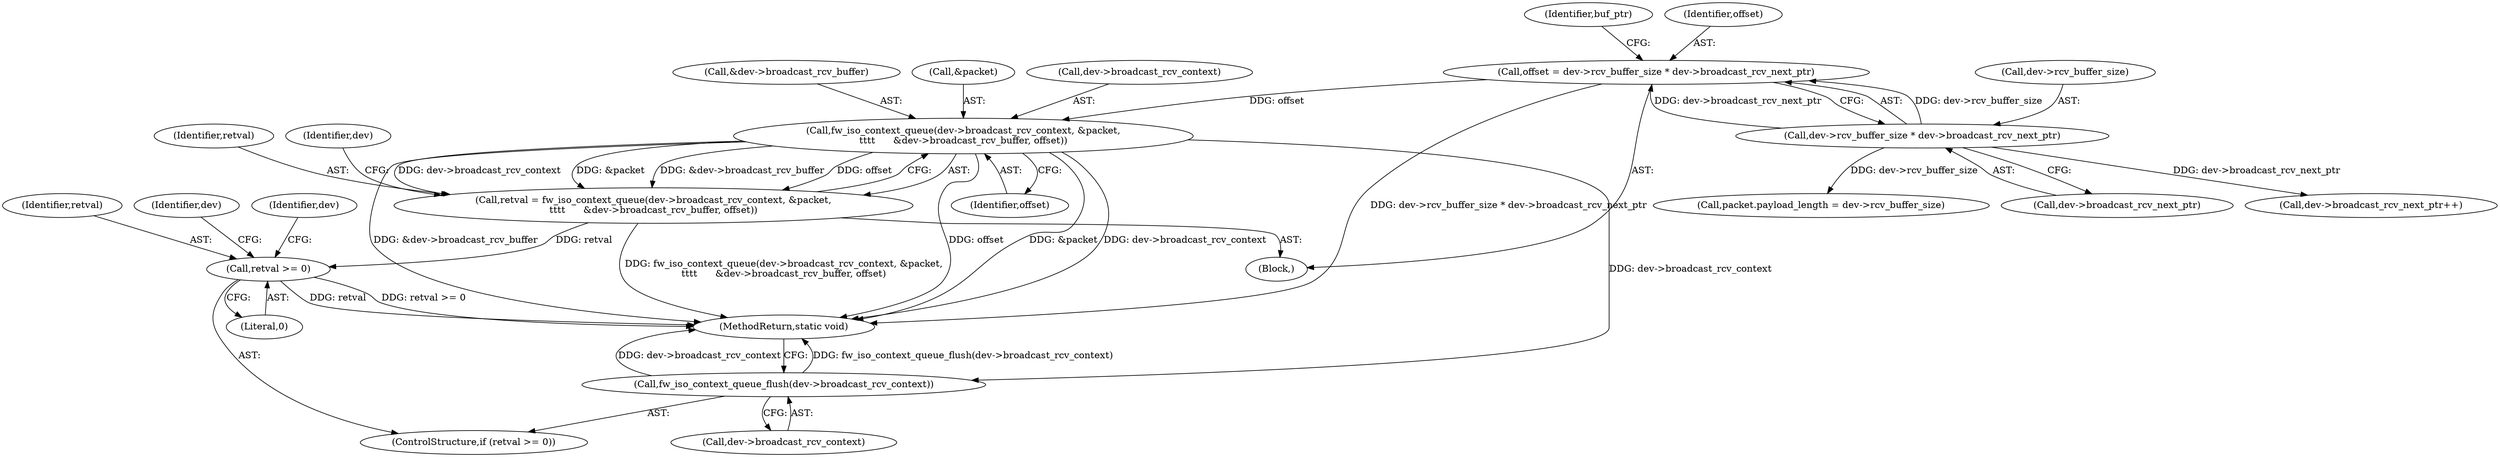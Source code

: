 digraph "0_linux_667121ace9dbafb368618dbabcf07901c962ddac_0@pointer" {
"1000265" [label="(Call,fw_iso_context_queue(dev->broadcast_rcv_context, &packet,\n\t\t\t\t      &dev->broadcast_rcv_buffer, offset))"];
"1000134" [label="(Call,offset = dev->rcv_buffer_size * dev->broadcast_rcv_next_ptr)"];
"1000136" [label="(Call,dev->rcv_buffer_size * dev->broadcast_rcv_next_ptr)"];
"1000263" [label="(Call,retval = fw_iso_context_queue(dev->broadcast_rcv_context, &packet,\n\t\t\t\t      &dev->broadcast_rcv_buffer, offset))"];
"1000283" [label="(Call,retval >= 0)"];
"1000286" [label="(Call,fw_iso_context_queue_flush(dev->broadcast_rcv_context))"];
"1000263" [label="(Call,retval = fw_iso_context_queue(dev->broadcast_rcv_context, &packet,\n\t\t\t\t      &dev->broadcast_rcv_buffer, offset))"];
"1000136" [label="(Call,dev->rcv_buffer_size * dev->broadcast_rcv_next_ptr)"];
"1000137" [label="(Call,dev->rcv_buffer_size)"];
"1000295" [label="(Identifier,dev)"];
"1000271" [label="(Call,&dev->broadcast_rcv_buffer)"];
"1000282" [label="(ControlStructure,if (retval >= 0))"];
"1000265" [label="(Call,fw_iso_context_queue(dev->broadcast_rcv_context, &packet,\n\t\t\t\t      &dev->broadcast_rcv_buffer, offset))"];
"1000269" [label="(Call,&packet)"];
"1000275" [label="(Identifier,offset)"];
"1000264" [label="(Identifier,retval)"];
"1000149" [label="(Call,dev->broadcast_rcv_next_ptr++)"];
"1000279" [label="(Identifier,dev)"];
"1000287" [label="(Call,dev->broadcast_rcv_context)"];
"1000299" [label="(MethodReturn,static void)"];
"1000286" [label="(Call,fw_iso_context_queue_flush(dev->broadcast_rcv_context))"];
"1000225" [label="(Call,packet.payload_length = dev->rcv_buffer_size)"];
"1000283" [label="(Call,retval >= 0)"];
"1000288" [label="(Identifier,dev)"];
"1000144" [label="(Identifier,buf_ptr)"];
"1000284" [label="(Identifier,retval)"];
"1000134" [label="(Call,offset = dev->rcv_buffer_size * dev->broadcast_rcv_next_ptr)"];
"1000135" [label="(Identifier,offset)"];
"1000106" [label="(Block,)"];
"1000140" [label="(Call,dev->broadcast_rcv_next_ptr)"];
"1000285" [label="(Literal,0)"];
"1000266" [label="(Call,dev->broadcast_rcv_context)"];
"1000265" -> "1000263"  [label="AST: "];
"1000265" -> "1000275"  [label="CFG: "];
"1000266" -> "1000265"  [label="AST: "];
"1000269" -> "1000265"  [label="AST: "];
"1000271" -> "1000265"  [label="AST: "];
"1000275" -> "1000265"  [label="AST: "];
"1000263" -> "1000265"  [label="CFG: "];
"1000265" -> "1000299"  [label="DDG: offset"];
"1000265" -> "1000299"  [label="DDG: &packet"];
"1000265" -> "1000299"  [label="DDG: dev->broadcast_rcv_context"];
"1000265" -> "1000299"  [label="DDG: &dev->broadcast_rcv_buffer"];
"1000265" -> "1000263"  [label="DDG: dev->broadcast_rcv_context"];
"1000265" -> "1000263"  [label="DDG: &packet"];
"1000265" -> "1000263"  [label="DDG: &dev->broadcast_rcv_buffer"];
"1000265" -> "1000263"  [label="DDG: offset"];
"1000134" -> "1000265"  [label="DDG: offset"];
"1000265" -> "1000286"  [label="DDG: dev->broadcast_rcv_context"];
"1000134" -> "1000106"  [label="AST: "];
"1000134" -> "1000136"  [label="CFG: "];
"1000135" -> "1000134"  [label="AST: "];
"1000136" -> "1000134"  [label="AST: "];
"1000144" -> "1000134"  [label="CFG: "];
"1000134" -> "1000299"  [label="DDG: dev->rcv_buffer_size * dev->broadcast_rcv_next_ptr"];
"1000136" -> "1000134"  [label="DDG: dev->rcv_buffer_size"];
"1000136" -> "1000134"  [label="DDG: dev->broadcast_rcv_next_ptr"];
"1000136" -> "1000140"  [label="CFG: "];
"1000137" -> "1000136"  [label="AST: "];
"1000140" -> "1000136"  [label="AST: "];
"1000136" -> "1000149"  [label="DDG: dev->broadcast_rcv_next_ptr"];
"1000136" -> "1000225"  [label="DDG: dev->rcv_buffer_size"];
"1000263" -> "1000106"  [label="AST: "];
"1000264" -> "1000263"  [label="AST: "];
"1000279" -> "1000263"  [label="CFG: "];
"1000263" -> "1000299"  [label="DDG: fw_iso_context_queue(dev->broadcast_rcv_context, &packet,\n\t\t\t\t      &dev->broadcast_rcv_buffer, offset)"];
"1000263" -> "1000283"  [label="DDG: retval"];
"1000283" -> "1000282"  [label="AST: "];
"1000283" -> "1000285"  [label="CFG: "];
"1000284" -> "1000283"  [label="AST: "];
"1000285" -> "1000283"  [label="AST: "];
"1000288" -> "1000283"  [label="CFG: "];
"1000295" -> "1000283"  [label="CFG: "];
"1000283" -> "1000299"  [label="DDG: retval"];
"1000283" -> "1000299"  [label="DDG: retval >= 0"];
"1000286" -> "1000282"  [label="AST: "];
"1000286" -> "1000287"  [label="CFG: "];
"1000287" -> "1000286"  [label="AST: "];
"1000299" -> "1000286"  [label="CFG: "];
"1000286" -> "1000299"  [label="DDG: fw_iso_context_queue_flush(dev->broadcast_rcv_context)"];
"1000286" -> "1000299"  [label="DDG: dev->broadcast_rcv_context"];
}
